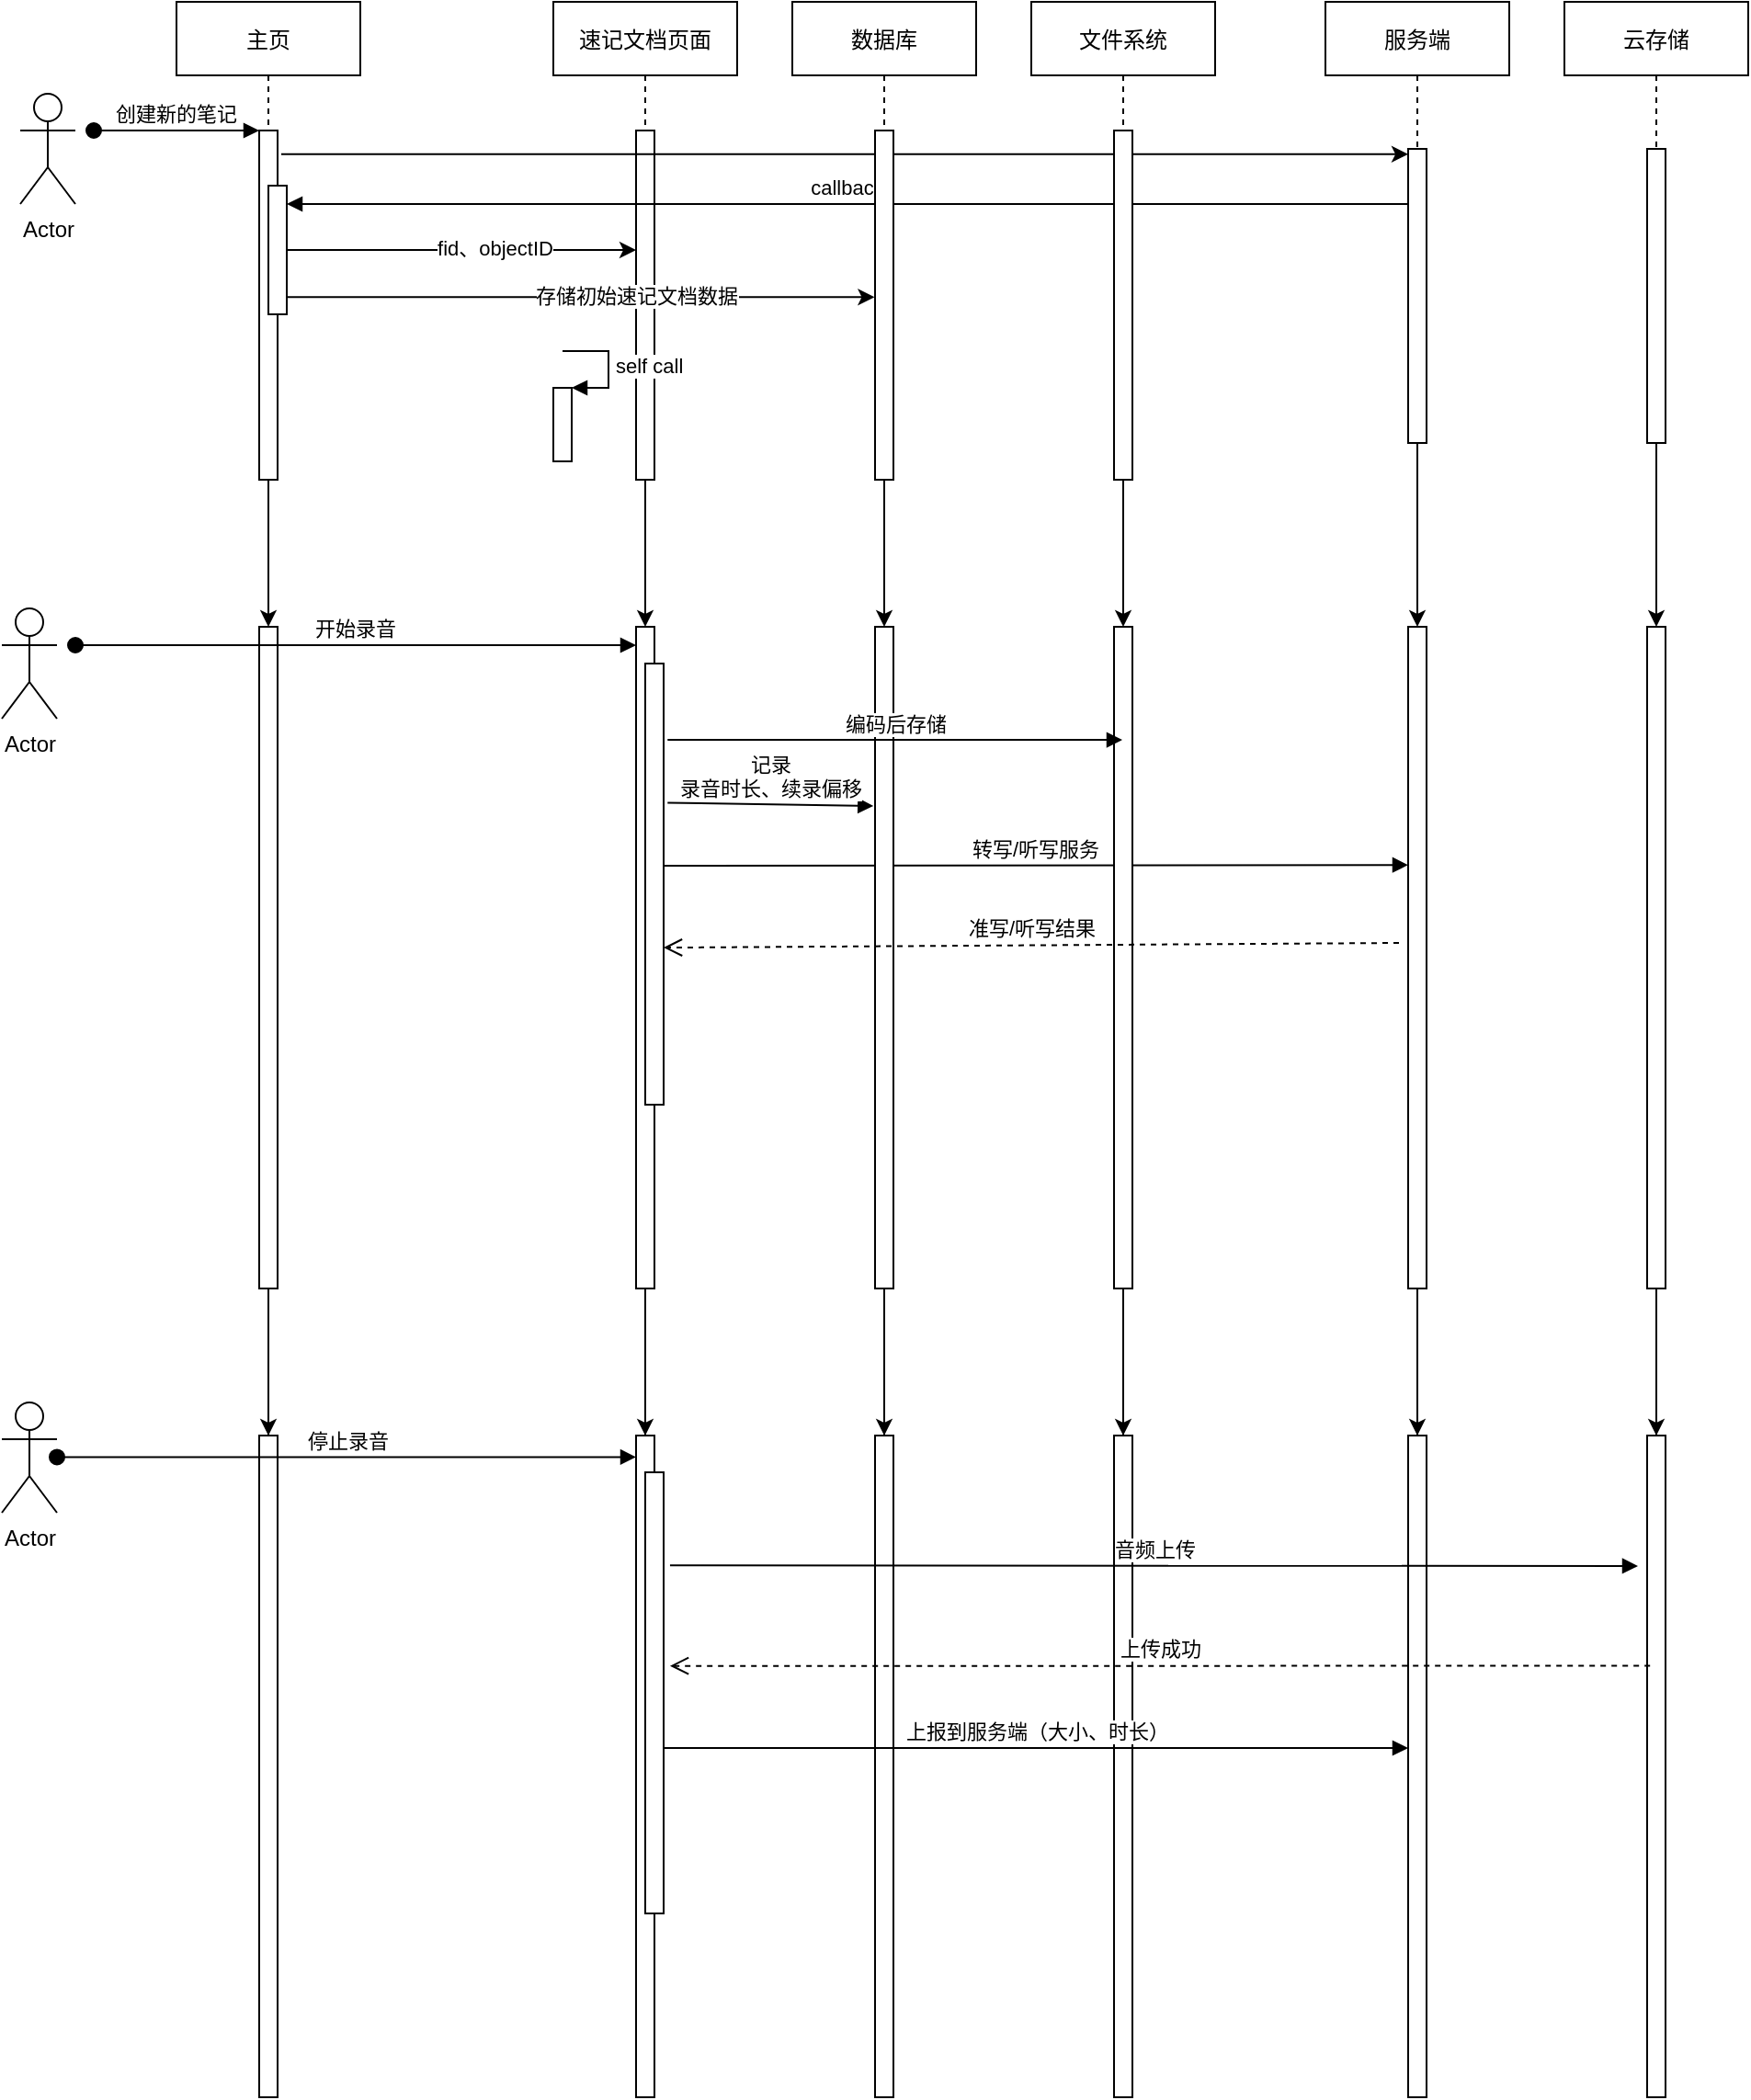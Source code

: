 <mxfile version="14.1.1" type="github">
  <diagram id="kgpKYQtTHZ0yAKxKKP6v" name="Page-1">
    <mxGraphModel dx="1831" dy="532" grid="1" gridSize="10" guides="1" tooltips="1" connect="1" arrows="1" fold="1" page="1" pageScale="1" pageWidth="850" pageHeight="1100" math="0" shadow="0">
      <root>
        <mxCell id="0" />
        <mxCell id="1" parent="0" />
        <mxCell id="3nuBFxr9cyL0pnOWT2aG-1" value="速记文档页面" style="shape=umlLifeline;perimeter=lifelinePerimeter;container=1;collapsible=0;recursiveResize=0;rounded=0;shadow=0;strokeWidth=1;" parent="1" vertex="1">
          <mxGeometry x="120" y="80" width="100" height="890" as="geometry" />
        </mxCell>
        <mxCell id="lska-nqNR5aCgoqL8xmS-30" value="" style="edgeStyle=orthogonalEdgeStyle;rounded=0;orthogonalLoop=1;jettySize=auto;html=1;" edge="1" parent="3nuBFxr9cyL0pnOWT2aG-1" source="3nuBFxr9cyL0pnOWT2aG-2" target="lska-nqNR5aCgoqL8xmS-29">
          <mxGeometry relative="1" as="geometry" />
        </mxCell>
        <mxCell id="3nuBFxr9cyL0pnOWT2aG-2" value="" style="points=[];perimeter=orthogonalPerimeter;rounded=0;shadow=0;strokeWidth=1;" parent="3nuBFxr9cyL0pnOWT2aG-1" vertex="1">
          <mxGeometry x="45" y="70" width="10" height="190" as="geometry" />
        </mxCell>
        <mxCell id="lska-nqNR5aCgoqL8xmS-64" value="" style="edgeStyle=orthogonalEdgeStyle;rounded=0;orthogonalLoop=1;jettySize=auto;html=1;" edge="1" parent="3nuBFxr9cyL0pnOWT2aG-1" source="lska-nqNR5aCgoqL8xmS-29" target="lska-nqNR5aCgoqL8xmS-63">
          <mxGeometry relative="1" as="geometry" />
        </mxCell>
        <mxCell id="lska-nqNR5aCgoqL8xmS-29" value="" style="points=[];perimeter=orthogonalPerimeter;rounded=0;shadow=0;strokeWidth=1;" vertex="1" parent="3nuBFxr9cyL0pnOWT2aG-1">
          <mxGeometry x="45" y="340" width="10" height="360" as="geometry" />
        </mxCell>
        <mxCell id="lska-nqNR5aCgoqL8xmS-37" value="" style="points=[];perimeter=orthogonalPerimeter;rounded=0;shadow=0;strokeWidth=1;" vertex="1" parent="3nuBFxr9cyL0pnOWT2aG-1">
          <mxGeometry x="50" y="360" width="10" height="240" as="geometry" />
        </mxCell>
        <mxCell id="lska-nqNR5aCgoqL8xmS-57" value="转写/听写服务" style="html=1;verticalAlign=bottom;endArrow=block;entryX=0;entryY=0.36;entryDx=0;entryDy=0;entryPerimeter=0;" edge="1" parent="3nuBFxr9cyL0pnOWT2aG-1" target="lska-nqNR5aCgoqL8xmS-35">
          <mxGeometry width="80" relative="1" as="geometry">
            <mxPoint x="60" y="470" as="sourcePoint" />
            <mxPoint x="140" y="470" as="targetPoint" />
          </mxGeometry>
        </mxCell>
        <mxCell id="lska-nqNR5aCgoqL8xmS-63" value="" style="points=[];perimeter=orthogonalPerimeter;rounded=0;shadow=0;strokeWidth=1;" vertex="1" parent="3nuBFxr9cyL0pnOWT2aG-1">
          <mxGeometry x="45" y="780" width="10" height="360" as="geometry" />
        </mxCell>
        <mxCell id="3nuBFxr9cyL0pnOWT2aG-5" value="服务端" style="shape=umlLifeline;perimeter=lifelinePerimeter;container=1;collapsible=0;recursiveResize=0;rounded=0;shadow=0;strokeWidth=1;" parent="1" vertex="1">
          <mxGeometry x="540" y="80" width="100" height="890" as="geometry" />
        </mxCell>
        <mxCell id="lska-nqNR5aCgoqL8xmS-36" value="" style="edgeStyle=orthogonalEdgeStyle;rounded=0;orthogonalLoop=1;jettySize=auto;html=1;" edge="1" parent="3nuBFxr9cyL0pnOWT2aG-5" source="3nuBFxr9cyL0pnOWT2aG-6" target="lska-nqNR5aCgoqL8xmS-35">
          <mxGeometry relative="1" as="geometry" />
        </mxCell>
        <mxCell id="3nuBFxr9cyL0pnOWT2aG-6" value="" style="points=[];perimeter=orthogonalPerimeter;rounded=0;shadow=0;strokeWidth=1;" parent="3nuBFxr9cyL0pnOWT2aG-5" vertex="1">
          <mxGeometry x="45" y="80" width="10" height="160" as="geometry" />
        </mxCell>
        <mxCell id="lska-nqNR5aCgoqL8xmS-70" value="" style="edgeStyle=orthogonalEdgeStyle;rounded=0;orthogonalLoop=1;jettySize=auto;html=1;" edge="1" parent="3nuBFxr9cyL0pnOWT2aG-5" source="lska-nqNR5aCgoqL8xmS-35" target="lska-nqNR5aCgoqL8xmS-69">
          <mxGeometry relative="1" as="geometry" />
        </mxCell>
        <mxCell id="lska-nqNR5aCgoqL8xmS-35" value="" style="points=[];perimeter=orthogonalPerimeter;rounded=0;shadow=0;strokeWidth=1;" vertex="1" parent="3nuBFxr9cyL0pnOWT2aG-5">
          <mxGeometry x="45" y="340" width="10" height="360" as="geometry" />
        </mxCell>
        <mxCell id="lska-nqNR5aCgoqL8xmS-69" value="" style="points=[];perimeter=orthogonalPerimeter;rounded=0;shadow=0;strokeWidth=1;" vertex="1" parent="3nuBFxr9cyL0pnOWT2aG-5">
          <mxGeometry x="45" y="780" width="10" height="360" as="geometry" />
        </mxCell>
        <mxCell id="3nuBFxr9cyL0pnOWT2aG-9" value="callback" style="verticalAlign=bottom;endArrow=block;shadow=0;strokeWidth=1;" parent="1" source="3nuBFxr9cyL0pnOWT2aG-6" target="lska-nqNR5aCgoqL8xmS-7" edge="1">
          <mxGeometry relative="1" as="geometry">
            <mxPoint x="240" y="200" as="sourcePoint" />
            <mxPoint x="180" y="200" as="targetPoint" />
            <Array as="points">
              <mxPoint x="280" y="190" />
            </Array>
          </mxGeometry>
        </mxCell>
        <mxCell id="lska-nqNR5aCgoqL8xmS-1" value="主页" style="shape=umlLifeline;perimeter=lifelinePerimeter;container=1;collapsible=0;recursiveResize=0;rounded=0;shadow=0;strokeWidth=1;" vertex="1" parent="1">
          <mxGeometry x="-85" y="80" width="100" height="900" as="geometry" />
        </mxCell>
        <mxCell id="lska-nqNR5aCgoqL8xmS-28" value="" style="edgeStyle=orthogonalEdgeStyle;rounded=0;orthogonalLoop=1;jettySize=auto;html=1;" edge="1" parent="lska-nqNR5aCgoqL8xmS-1" source="lska-nqNR5aCgoqL8xmS-2" target="lska-nqNR5aCgoqL8xmS-27">
          <mxGeometry relative="1" as="geometry" />
        </mxCell>
        <mxCell id="lska-nqNR5aCgoqL8xmS-2" value="" style="points=[];perimeter=orthogonalPerimeter;rounded=0;shadow=0;strokeWidth=1;" vertex="1" parent="lska-nqNR5aCgoqL8xmS-1">
          <mxGeometry x="45" y="70" width="10" height="190" as="geometry" />
        </mxCell>
        <mxCell id="lska-nqNR5aCgoqL8xmS-3" value="创建新的笔记" style="verticalAlign=bottom;startArrow=oval;endArrow=block;startSize=8;shadow=0;strokeWidth=1;" edge="1" parent="lska-nqNR5aCgoqL8xmS-1" target="lska-nqNR5aCgoqL8xmS-2">
          <mxGeometry relative="1" as="geometry">
            <mxPoint x="-45" y="70" as="sourcePoint" />
          </mxGeometry>
        </mxCell>
        <mxCell id="lska-nqNR5aCgoqL8xmS-62" value="" style="edgeStyle=orthogonalEdgeStyle;rounded=0;orthogonalLoop=1;jettySize=auto;html=1;" edge="1" parent="lska-nqNR5aCgoqL8xmS-1" source="lska-nqNR5aCgoqL8xmS-27" target="lska-nqNR5aCgoqL8xmS-61">
          <mxGeometry relative="1" as="geometry" />
        </mxCell>
        <mxCell id="lska-nqNR5aCgoqL8xmS-27" value="" style="points=[];perimeter=orthogonalPerimeter;rounded=0;shadow=0;strokeWidth=1;" vertex="1" parent="lska-nqNR5aCgoqL8xmS-1">
          <mxGeometry x="45" y="340" width="10" height="360" as="geometry" />
        </mxCell>
        <mxCell id="lska-nqNR5aCgoqL8xmS-61" value="" style="points=[];perimeter=orthogonalPerimeter;rounded=0;shadow=0;strokeWidth=1;" vertex="1" parent="lska-nqNR5aCgoqL8xmS-1">
          <mxGeometry x="45" y="780" width="10" height="360" as="geometry" />
        </mxCell>
        <mxCell id="lska-nqNR5aCgoqL8xmS-6" value="" style="endArrow=classic;html=1;exitX=1.2;exitY=0.068;exitDx=0;exitDy=0;exitPerimeter=0;" edge="1" parent="1" source="lska-nqNR5aCgoqL8xmS-2" target="3nuBFxr9cyL0pnOWT2aG-6">
          <mxGeometry width="50" height="50" relative="1" as="geometry">
            <mxPoint x="230" y="280" as="sourcePoint" />
            <mxPoint x="280" y="230" as="targetPoint" />
          </mxGeometry>
        </mxCell>
        <mxCell id="lska-nqNR5aCgoqL8xmS-7" value="" style="points=[];perimeter=orthogonalPerimeter;rounded=0;shadow=0;strokeWidth=1;" vertex="1" parent="1">
          <mxGeometry x="-35" y="180" width="10" height="70" as="geometry" />
        </mxCell>
        <mxCell id="lska-nqNR5aCgoqL8xmS-11" value="" style="endArrow=classic;html=1;" edge="1" parent="1">
          <mxGeometry width="50" height="50" relative="1" as="geometry">
            <mxPoint x="-25" y="215" as="sourcePoint" />
            <mxPoint x="165" y="215" as="targetPoint" />
          </mxGeometry>
        </mxCell>
        <mxCell id="lska-nqNR5aCgoqL8xmS-14" value="fid、objectID" style="edgeLabel;html=1;align=center;verticalAlign=middle;resizable=0;points=[];" vertex="1" connectable="0" parent="lska-nqNR5aCgoqL8xmS-11">
          <mxGeometry x="0.188" y="1" relative="1" as="geometry">
            <mxPoint as="offset" />
          </mxGeometry>
        </mxCell>
        <mxCell id="lska-nqNR5aCgoqL8xmS-15" value="文件系统" style="shape=umlLifeline;perimeter=lifelinePerimeter;container=1;collapsible=0;recursiveResize=0;rounded=0;shadow=0;strokeWidth=1;" vertex="1" parent="1">
          <mxGeometry x="380" y="80" width="100" height="890" as="geometry" />
        </mxCell>
        <mxCell id="lska-nqNR5aCgoqL8xmS-34" value="" style="edgeStyle=orthogonalEdgeStyle;rounded=0;orthogonalLoop=1;jettySize=auto;html=1;" edge="1" parent="lska-nqNR5aCgoqL8xmS-15" source="lska-nqNR5aCgoqL8xmS-16" target="lska-nqNR5aCgoqL8xmS-33">
          <mxGeometry relative="1" as="geometry" />
        </mxCell>
        <mxCell id="lska-nqNR5aCgoqL8xmS-16" value="" style="points=[];perimeter=orthogonalPerimeter;rounded=0;shadow=0;strokeWidth=1;" vertex="1" parent="lska-nqNR5aCgoqL8xmS-15">
          <mxGeometry x="45" y="70" width="10" height="190" as="geometry" />
        </mxCell>
        <mxCell id="lska-nqNR5aCgoqL8xmS-68" value="" style="edgeStyle=orthogonalEdgeStyle;rounded=0;orthogonalLoop=1;jettySize=auto;html=1;" edge="1" parent="lska-nqNR5aCgoqL8xmS-15" source="lska-nqNR5aCgoqL8xmS-33" target="lska-nqNR5aCgoqL8xmS-67">
          <mxGeometry relative="1" as="geometry" />
        </mxCell>
        <mxCell id="lska-nqNR5aCgoqL8xmS-33" value="" style="points=[];perimeter=orthogonalPerimeter;rounded=0;shadow=0;strokeWidth=1;" vertex="1" parent="lska-nqNR5aCgoqL8xmS-15">
          <mxGeometry x="45" y="340" width="10" height="360" as="geometry" />
        </mxCell>
        <mxCell id="lska-nqNR5aCgoqL8xmS-67" value="" style="points=[];perimeter=orthogonalPerimeter;rounded=0;shadow=0;strokeWidth=1;" vertex="1" parent="lska-nqNR5aCgoqL8xmS-15">
          <mxGeometry x="45" y="780" width="10" height="360" as="geometry" />
        </mxCell>
        <mxCell id="lska-nqNR5aCgoqL8xmS-17" value="数据库" style="shape=umlLifeline;perimeter=lifelinePerimeter;container=1;collapsible=0;recursiveResize=0;rounded=0;shadow=0;strokeWidth=1;" vertex="1" parent="1">
          <mxGeometry x="250" y="80" width="100" height="890" as="geometry" />
        </mxCell>
        <mxCell id="lska-nqNR5aCgoqL8xmS-32" value="" style="edgeStyle=orthogonalEdgeStyle;rounded=0;orthogonalLoop=1;jettySize=auto;html=1;" edge="1" parent="lska-nqNR5aCgoqL8xmS-17" source="lska-nqNR5aCgoqL8xmS-18" target="lska-nqNR5aCgoqL8xmS-31">
          <mxGeometry relative="1" as="geometry" />
        </mxCell>
        <mxCell id="lska-nqNR5aCgoqL8xmS-18" value="" style="points=[];perimeter=orthogonalPerimeter;rounded=0;shadow=0;strokeWidth=1;" vertex="1" parent="lska-nqNR5aCgoqL8xmS-17">
          <mxGeometry x="45" y="70" width="10" height="190" as="geometry" />
        </mxCell>
        <mxCell id="lska-nqNR5aCgoqL8xmS-66" value="" style="edgeStyle=orthogonalEdgeStyle;rounded=0;orthogonalLoop=1;jettySize=auto;html=1;" edge="1" parent="lska-nqNR5aCgoqL8xmS-17" source="lska-nqNR5aCgoqL8xmS-31" target="lska-nqNR5aCgoqL8xmS-65">
          <mxGeometry relative="1" as="geometry" />
        </mxCell>
        <mxCell id="lska-nqNR5aCgoqL8xmS-31" value="" style="points=[];perimeter=orthogonalPerimeter;rounded=0;shadow=0;strokeWidth=1;" vertex="1" parent="lska-nqNR5aCgoqL8xmS-17">
          <mxGeometry x="45" y="340" width="10" height="360" as="geometry" />
        </mxCell>
        <mxCell id="lska-nqNR5aCgoqL8xmS-65" value="" style="points=[];perimeter=orthogonalPerimeter;rounded=0;shadow=0;strokeWidth=1;" vertex="1" parent="lska-nqNR5aCgoqL8xmS-17">
          <mxGeometry x="45" y="780" width="10" height="360" as="geometry" />
        </mxCell>
        <mxCell id="lska-nqNR5aCgoqL8xmS-19" value="" style="endArrow=classic;html=1;entryX=-0.029;entryY=0.477;entryDx=0;entryDy=0;entryPerimeter=0;" edge="1" parent="1" source="lska-nqNR5aCgoqL8xmS-7" target="lska-nqNR5aCgoqL8xmS-18">
          <mxGeometry width="50" height="50" relative="1" as="geometry">
            <mxPoint x="175" y="239.43" as="sourcePoint" />
            <mxPoint x="290" y="239.43" as="targetPoint" />
          </mxGeometry>
        </mxCell>
        <mxCell id="lska-nqNR5aCgoqL8xmS-20" value="存储初始速记文档数据" style="edgeLabel;html=1;align=center;verticalAlign=middle;resizable=0;points=[];" vertex="1" connectable="0" parent="lska-nqNR5aCgoqL8xmS-19">
          <mxGeometry x="0.188" y="1" relative="1" as="geometry">
            <mxPoint as="offset" />
          </mxGeometry>
        </mxCell>
        <mxCell id="lska-nqNR5aCgoqL8xmS-21" value="开始录音" style="verticalAlign=bottom;startArrow=oval;endArrow=block;startSize=8;shadow=0;strokeWidth=1;" edge="1" parent="1" target="lska-nqNR5aCgoqL8xmS-29">
          <mxGeometry relative="1" as="geometry">
            <mxPoint x="-140" y="430" as="sourcePoint" />
            <mxPoint x="164.43" y="430.15" as="targetPoint" />
          </mxGeometry>
        </mxCell>
        <mxCell id="lska-nqNR5aCgoqL8xmS-38" value="Actor" style="shape=umlActor;verticalLabelPosition=bottom;verticalAlign=top;html=1;" vertex="1" parent="1">
          <mxGeometry x="-170" y="130" width="30" height="60" as="geometry" />
        </mxCell>
        <mxCell id="lska-nqNR5aCgoqL8xmS-39" value="Actor" style="shape=umlActor;verticalLabelPosition=bottom;verticalAlign=top;html=1;" vertex="1" parent="1">
          <mxGeometry x="-180" y="410" width="30" height="60" as="geometry" />
        </mxCell>
        <mxCell id="lska-nqNR5aCgoqL8xmS-40" value="" style="html=1;points=[];perimeter=orthogonalPerimeter;" vertex="1" parent="1">
          <mxGeometry x="120" y="290" width="10" height="40" as="geometry" />
        </mxCell>
        <mxCell id="lska-nqNR5aCgoqL8xmS-41" value="self call" style="edgeStyle=orthogonalEdgeStyle;html=1;align=left;spacingLeft=2;endArrow=block;rounded=0;entryX=1;entryY=0;" edge="1" target="lska-nqNR5aCgoqL8xmS-40" parent="1">
          <mxGeometry relative="1" as="geometry">
            <mxPoint x="125" y="270" as="sourcePoint" />
            <Array as="points">
              <mxPoint x="150" y="270" />
            </Array>
          </mxGeometry>
        </mxCell>
        <mxCell id="lska-nqNR5aCgoqL8xmS-47" value="编码后存储" style="html=1;verticalAlign=bottom;endArrow=block;exitX=1.214;exitY=0.173;exitDx=0;exitDy=0;exitPerimeter=0;" edge="1" parent="1" source="lska-nqNR5aCgoqL8xmS-37" target="lska-nqNR5aCgoqL8xmS-15">
          <mxGeometry width="80" relative="1" as="geometry">
            <mxPoint x="230" y="461" as="sourcePoint" />
            <mxPoint x="255" y="460" as="targetPoint" />
          </mxGeometry>
        </mxCell>
        <mxCell id="lska-nqNR5aCgoqL8xmS-48" value="" style="points=[];perimeter=orthogonalPerimeter;rounded=0;shadow=0;strokeWidth=1;" vertex="1" parent="1">
          <mxGeometry x="-35" y="180" width="10" height="70" as="geometry" />
        </mxCell>
        <mxCell id="lska-nqNR5aCgoqL8xmS-49" value="&lt;font style=&quot;font-size: 11px&quot;&gt;记录&lt;br&gt;录音时长、续录偏移&lt;/font&gt;" style="html=1;verticalAlign=bottom;endArrow=block;exitX=1.214;exitY=0.406;exitDx=0;exitDy=0;exitPerimeter=0;entryX=-0.086;entryY=0.371;entryDx=0;entryDy=0;entryPerimeter=0;" edge="1" parent="1">
          <mxGeometry width="80" relative="1" as="geometry">
            <mxPoint x="182.14" y="515.72" as="sourcePoint" />
            <mxPoint x="294.14" y="517.49" as="targetPoint" />
          </mxGeometry>
        </mxCell>
        <mxCell id="lska-nqNR5aCgoqL8xmS-52" value="Actor" style="shape=umlActor;verticalLabelPosition=bottom;verticalAlign=top;html=1;" vertex="1" parent="1">
          <mxGeometry x="-180" y="842" width="30" height="60" as="geometry" />
        </mxCell>
        <mxCell id="lska-nqNR5aCgoqL8xmS-60" value="准写/听写结果" style="html=1;verticalAlign=bottom;endArrow=open;dashed=1;endSize=8;entryX=1;entryY=0.644;entryDx=0;entryDy=0;entryPerimeter=0;" edge="1" parent="1" target="lska-nqNR5aCgoqL8xmS-37">
          <mxGeometry relative="1" as="geometry">
            <mxPoint x="580" y="592" as="sourcePoint" />
            <mxPoint x="180" y="589.02" as="targetPoint" />
          </mxGeometry>
        </mxCell>
        <mxCell id="lska-nqNR5aCgoqL8xmS-71" value="停止录音" style="html=1;verticalAlign=bottom;startArrow=oval;startFill=1;endArrow=block;startSize=8;" edge="1" parent="1" target="lska-nqNR5aCgoqL8xmS-63">
          <mxGeometry width="60" relative="1" as="geometry">
            <mxPoint x="-150" y="871.71" as="sourcePoint" />
            <mxPoint x="170" y="872" as="targetPoint" />
          </mxGeometry>
        </mxCell>
        <mxCell id="lska-nqNR5aCgoqL8xmS-72" value="" style="points=[];perimeter=orthogonalPerimeter;rounded=0;shadow=0;strokeWidth=1;" vertex="1" parent="1">
          <mxGeometry x="170" y="880" width="10" height="240" as="geometry" />
        </mxCell>
        <mxCell id="lska-nqNR5aCgoqL8xmS-74" value="云存储" style="shape=umlLifeline;perimeter=lifelinePerimeter;container=1;collapsible=0;recursiveResize=0;rounded=0;shadow=0;strokeWidth=1;" vertex="1" parent="1">
          <mxGeometry x="670" y="80" width="100" height="890" as="geometry" />
        </mxCell>
        <mxCell id="lska-nqNR5aCgoqL8xmS-75" value="" style="edgeStyle=orthogonalEdgeStyle;rounded=0;orthogonalLoop=1;jettySize=auto;html=1;" edge="1" parent="lska-nqNR5aCgoqL8xmS-74" source="lska-nqNR5aCgoqL8xmS-76" target="lska-nqNR5aCgoqL8xmS-78">
          <mxGeometry relative="1" as="geometry" />
        </mxCell>
        <mxCell id="lska-nqNR5aCgoqL8xmS-76" value="" style="points=[];perimeter=orthogonalPerimeter;rounded=0;shadow=0;strokeWidth=1;" vertex="1" parent="lska-nqNR5aCgoqL8xmS-74">
          <mxGeometry x="45" y="80" width="10" height="160" as="geometry" />
        </mxCell>
        <mxCell id="lska-nqNR5aCgoqL8xmS-77" value="" style="edgeStyle=orthogonalEdgeStyle;rounded=0;orthogonalLoop=1;jettySize=auto;html=1;" edge="1" parent="lska-nqNR5aCgoqL8xmS-74" source="lska-nqNR5aCgoqL8xmS-78" target="lska-nqNR5aCgoqL8xmS-79">
          <mxGeometry relative="1" as="geometry" />
        </mxCell>
        <mxCell id="lska-nqNR5aCgoqL8xmS-78" value="" style="points=[];perimeter=orthogonalPerimeter;rounded=0;shadow=0;strokeWidth=1;" vertex="1" parent="lska-nqNR5aCgoqL8xmS-74">
          <mxGeometry x="45" y="340" width="10" height="360" as="geometry" />
        </mxCell>
        <mxCell id="lska-nqNR5aCgoqL8xmS-79" value="" style="points=[];perimeter=orthogonalPerimeter;rounded=0;shadow=0;strokeWidth=1;" vertex="1" parent="lska-nqNR5aCgoqL8xmS-74">
          <mxGeometry x="45" y="780" width="10" height="360" as="geometry" />
        </mxCell>
        <mxCell id="lska-nqNR5aCgoqL8xmS-80" value="音频上传" style="html=1;verticalAlign=bottom;endArrow=block;exitX=1.348;exitY=0.211;exitDx=0;exitDy=0;exitPerimeter=0;" edge="1" parent="1" source="lska-nqNR5aCgoqL8xmS-72">
          <mxGeometry width="80" relative="1" as="geometry">
            <mxPoint x="260" y="930" as="sourcePoint" />
            <mxPoint x="710" y="931" as="targetPoint" />
          </mxGeometry>
        </mxCell>
        <mxCell id="lska-nqNR5aCgoqL8xmS-83" value="上传成功" style="html=1;verticalAlign=bottom;endArrow=open;dashed=1;endSize=8;exitX=0.159;exitY=0.348;exitDx=0;exitDy=0;exitPerimeter=0;entryX=1.348;entryY=0.439;entryDx=0;entryDy=0;entryPerimeter=0;" edge="1" parent="1" source="lska-nqNR5aCgoqL8xmS-79" target="lska-nqNR5aCgoqL8xmS-72">
          <mxGeometry relative="1" as="geometry">
            <mxPoint x="340" y="985" as="sourcePoint" />
            <mxPoint x="260" y="985" as="targetPoint" />
          </mxGeometry>
        </mxCell>
        <mxCell id="lska-nqNR5aCgoqL8xmS-84" value="上报到服务端（大小、时长）" style="html=1;verticalAlign=bottom;endArrow=block;" edge="1" parent="1" target="lska-nqNR5aCgoqL8xmS-69">
          <mxGeometry width="80" relative="1" as="geometry">
            <mxPoint x="180" y="1030" as="sourcePoint" />
            <mxPoint x="260" y="1030" as="targetPoint" />
          </mxGeometry>
        </mxCell>
      </root>
    </mxGraphModel>
  </diagram>
</mxfile>
